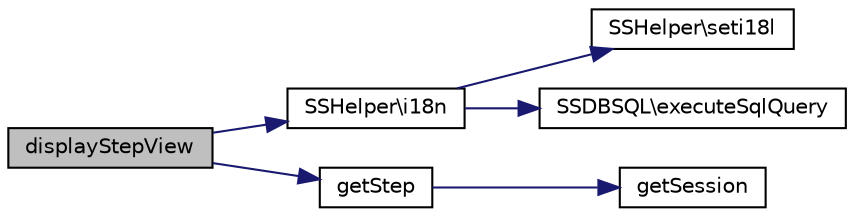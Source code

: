 digraph "displayStepView"
{
  edge [fontname="Helvetica",fontsize="10",labelfontname="Helvetica",labelfontsize="10"];
  node [fontname="Helvetica",fontsize="10",shape=record];
  rankdir="LR";
  Node1 [label="displayStepView",height=0.2,width=0.4,color="black", fillcolor="grey75", style="filled", fontcolor="black"];
  Node1 -> Node2 [color="midnightblue",fontsize="10",style="solid",fontname="Helvetica"];
  Node2 [label="SSHelper\\i18n",height=0.2,width=0.4,color="black", fillcolor="white", style="filled",URL="$class_s_s_helper.html#a3bece4aee1514dbafbd7d0234227e053",tooltip="Internationalization and localization. "];
  Node2 -> Node3 [color="midnightblue",fontsize="10",style="solid",fontname="Helvetica"];
  Node3 [label="SSHelper\\seti18l",height=0.2,width=0.4,color="black", fillcolor="white", style="filled",URL="$class_s_s_helper.html#a50f106600a25de036f9b6f0a89a198d5"];
  Node2 -> Node4 [color="midnightblue",fontsize="10",style="solid",fontname="Helvetica"];
  Node4 [label="SSDBSQL\\executeSqlQuery",height=0.2,width=0.4,color="black", fillcolor="white", style="filled",URL="$class_s_s_d_b_s_q_l.html#a8b0b5ed5092c7864860fc358ecc7b822",tooltip="SQL Query ausführen. "];
  Node1 -> Node5 [color="midnightblue",fontsize="10",style="solid",fontname="Helvetica"];
  Node5 [label="getStep",height=0.2,width=0.4,color="black", fillcolor="white", style="filled",URL="$class_s_s_checkout_controller.html#aaaff2dcf0158b90a1d4285b46a5ce49e",tooltip="Aktueller Step. "];
  Node5 -> Node6 [color="midnightblue",fontsize="10",style="solid",fontname="Helvetica"];
  Node6 [label="getSession",height=0.2,width=0.4,color="black", fillcolor="white", style="filled",URL="$class_s_s_checkout_controller.html#ae6ad3c8f4d8953bfbcb6cfdfce8fedb5",tooltip="get Value from Session "];
}
